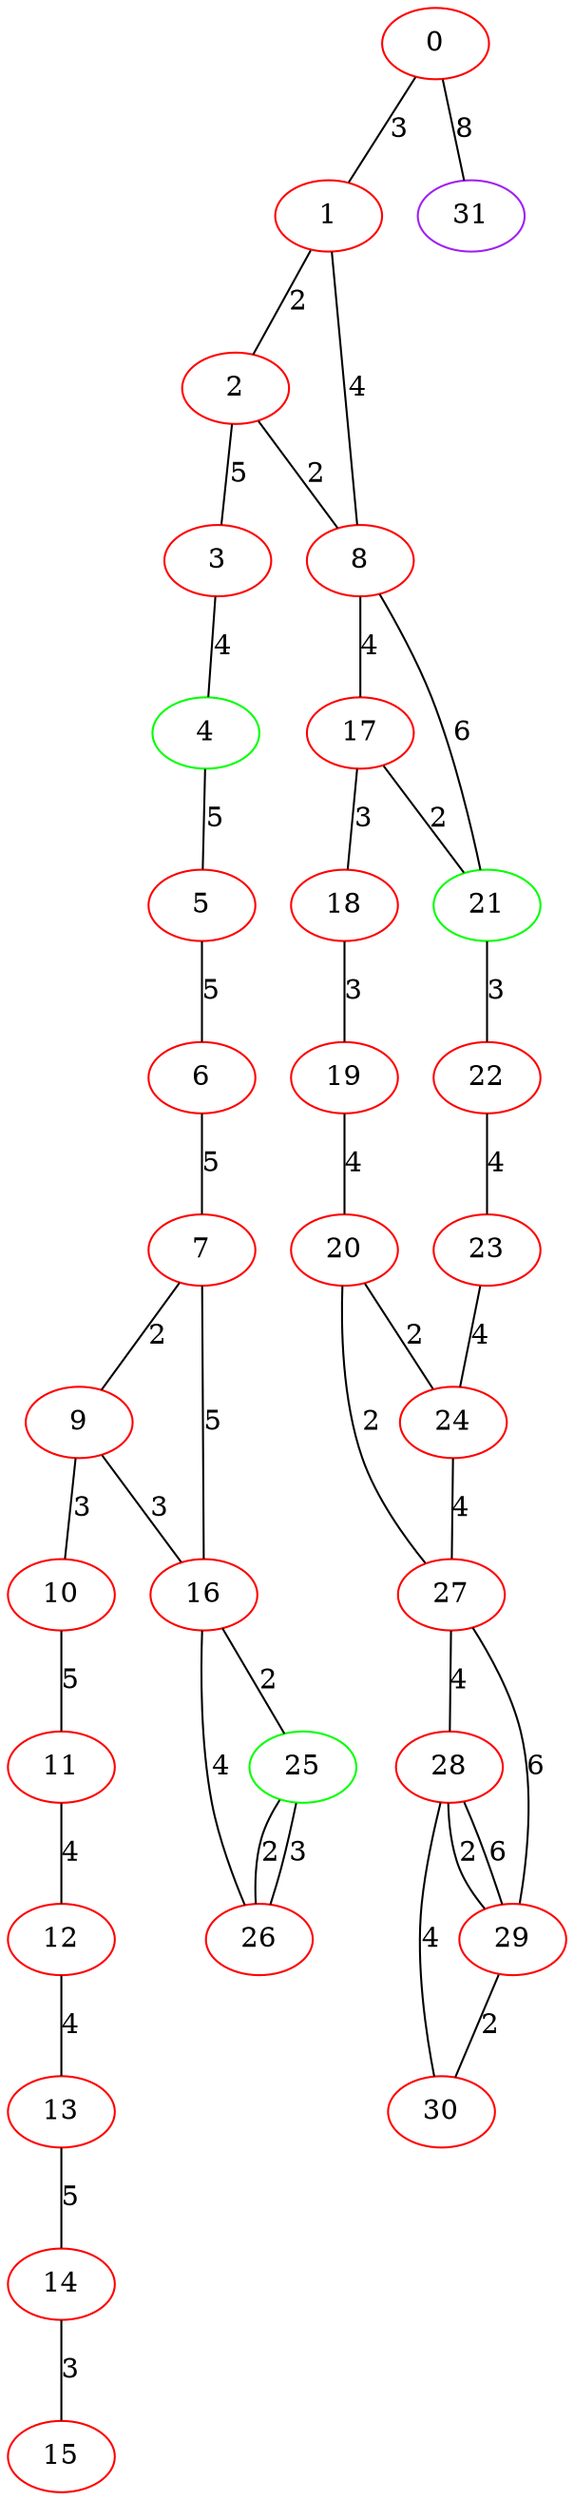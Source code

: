 graph "" {
0 [color=red, weight=1];
1 [color=red, weight=1];
2 [color=red, weight=1];
3 [color=red, weight=1];
4 [color=green, weight=2];
5 [color=red, weight=1];
6 [color=red, weight=1];
7 [color=red, weight=1];
8 [color=red, weight=1];
9 [color=red, weight=1];
10 [color=red, weight=1];
11 [color=red, weight=1];
12 [color=red, weight=1];
13 [color=red, weight=1];
14 [color=red, weight=1];
15 [color=red, weight=1];
16 [color=red, weight=1];
17 [color=red, weight=1];
18 [color=red, weight=1];
19 [color=red, weight=1];
20 [color=red, weight=1];
21 [color=green, weight=2];
22 [color=red, weight=1];
23 [color=red, weight=1];
24 [color=red, weight=1];
25 [color=green, weight=2];
26 [color=red, weight=1];
27 [color=red, weight=1];
28 [color=red, weight=1];
29 [color=red, weight=1];
30 [color=red, weight=1];
31 [color=purple, weight=4];
0 -- 1  [key=0, label=3];
0 -- 31  [key=0, label=8];
1 -- 8  [key=0, label=4];
1 -- 2  [key=0, label=2];
2 -- 8  [key=0, label=2];
2 -- 3  [key=0, label=5];
3 -- 4  [key=0, label=4];
4 -- 5  [key=0, label=5];
5 -- 6  [key=0, label=5];
6 -- 7  [key=0, label=5];
7 -- 16  [key=0, label=5];
7 -- 9  [key=0, label=2];
8 -- 17  [key=0, label=4];
8 -- 21  [key=0, label=6];
9 -- 16  [key=0, label=3];
9 -- 10  [key=0, label=3];
10 -- 11  [key=0, label=5];
11 -- 12  [key=0, label=4];
12 -- 13  [key=0, label=4];
13 -- 14  [key=0, label=5];
14 -- 15  [key=0, label=3];
16 -- 25  [key=0, label=2];
16 -- 26  [key=0, label=4];
17 -- 18  [key=0, label=3];
17 -- 21  [key=0, label=2];
18 -- 19  [key=0, label=3];
19 -- 20  [key=0, label=4];
20 -- 24  [key=0, label=2];
20 -- 27  [key=0, label=2];
21 -- 22  [key=0, label=3];
22 -- 23  [key=0, label=4];
23 -- 24  [key=0, label=4];
24 -- 27  [key=0, label=4];
25 -- 26  [key=0, label=2];
25 -- 26  [key=1, label=3];
27 -- 28  [key=0, label=4];
27 -- 29  [key=0, label=6];
28 -- 29  [key=0, label=2];
28 -- 29  [key=1, label=6];
28 -- 30  [key=0, label=4];
29 -- 30  [key=0, label=2];
}
